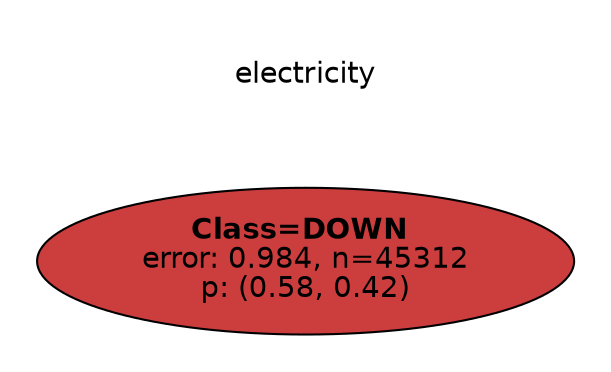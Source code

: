 digraph Tree {
splines=false;
graph [pad=".25", ranksep="0.5", nodesep="1"];
node [shape=rect, style="filled", color="black", fontname="helvetica",fillcolor="white"] ;
edge [fontname="helvetica"] ;
0 [label="electricity", shape=plaintext];
0:s -> 1:n [style=invis];   
1 [label=<<b> Class=DOWN </b> <br/> error: 0.984, n=45312 <br/> p: (0.58, 0.42) >, fillcolor="0.000 0.7 0.800", shape="oval"];

}
